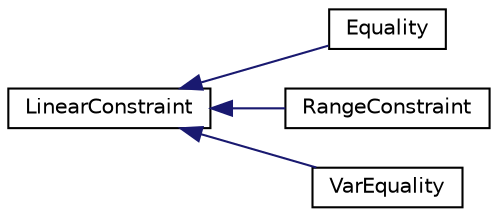 digraph "Graphical Class Hierarchy"
{
 // LATEX_PDF_SIZE
  edge [fontname="Helvetica",fontsize="10",labelfontname="Helvetica",labelfontsize="10"];
  node [fontname="Helvetica",fontsize="10",shape=record];
  rankdir="LR";
  Node0 [label="LinearConstraint",height=0.2,width=0.4,color="black", fillcolor="white", style="filled",URL="$classGoogle_1_1OrTools_1_1LinearSolver_1_1LinearConstraint.html",tooltip=" "];
  Node0 -> Node1 [dir="back",color="midnightblue",fontsize="10",style="solid",fontname="Helvetica"];
  Node1 [label="Equality",height=0.2,width=0.4,color="black", fillcolor="white", style="filled",URL="$classGoogle_1_1OrTools_1_1LinearSolver_1_1Equality.html",tooltip=" "];
  Node0 -> Node2 [dir="back",color="midnightblue",fontsize="10",style="solid",fontname="Helvetica"];
  Node2 [label="RangeConstraint",height=0.2,width=0.4,color="black", fillcolor="white", style="filled",URL="$classGoogle_1_1OrTools_1_1LinearSolver_1_1RangeConstraint.html",tooltip=" "];
  Node0 -> Node3 [dir="back",color="midnightblue",fontsize="10",style="solid",fontname="Helvetica"];
  Node3 [label="VarEquality",height=0.2,width=0.4,color="black", fillcolor="white", style="filled",URL="$classGoogle_1_1OrTools_1_1LinearSolver_1_1VarEquality.html",tooltip=" "];
}
